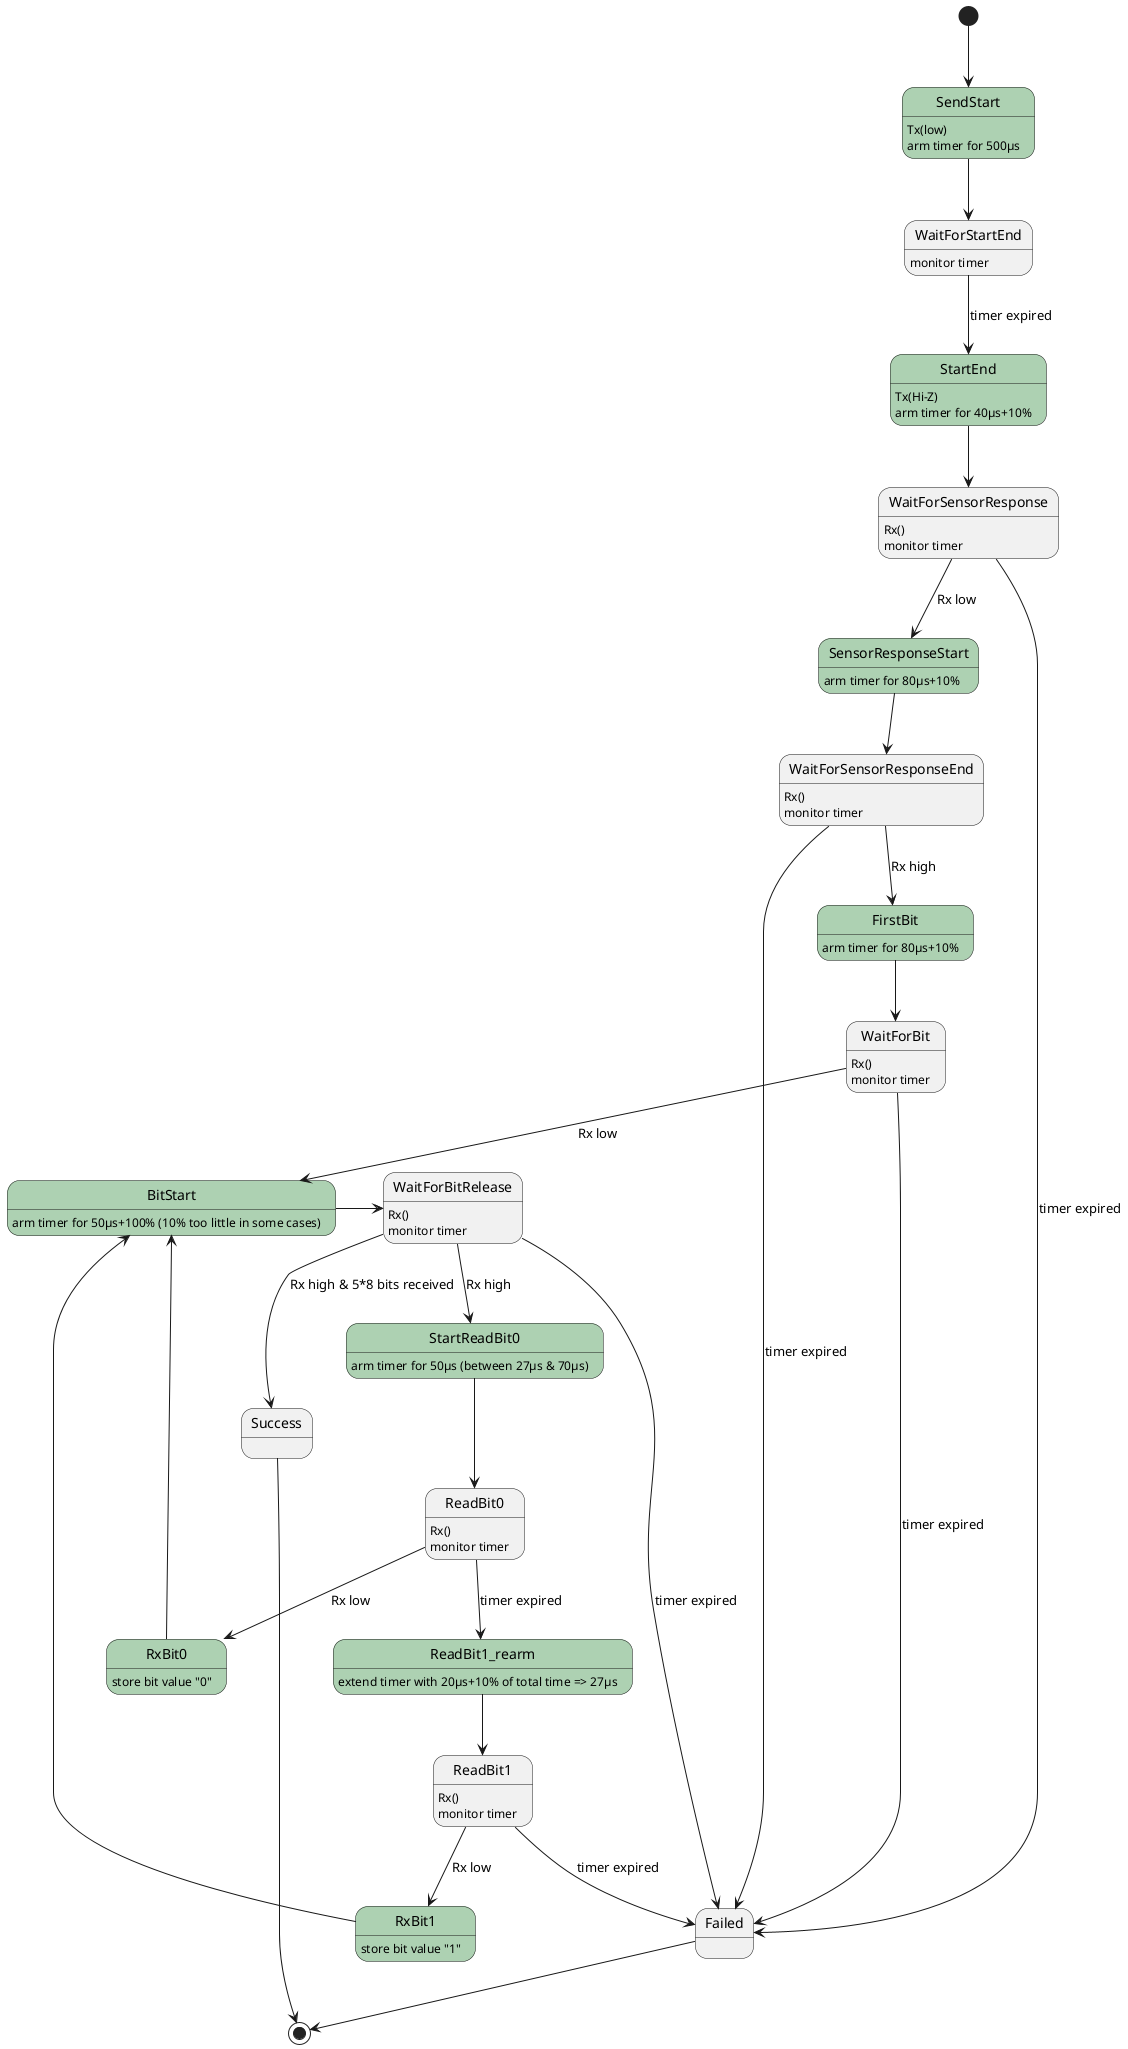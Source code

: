 @startuml

skinparam stateBackgroundColor<<Once>> #ADD1B2

[*] --> SendStart

state SendStart <<Once>>
SendStart : Tx(low)
SendStart : arm timer for 500µs

SendStart --> WaitForStartEnd

WaitForStartEnd : monitor timer

WaitForStartEnd --> StartEnd : timer expired

state StartEnd <<once>>
StartEnd : Tx(Hi-Z)
StartEnd : arm timer for 40µs+10%
StartEnd --> WaitForSensorResponse

WaitForSensorResponse : Rx()
WaitForSensorResponse : monitor timer
WaitForSensorResponse --> Failed : timer expired
WaitForSensorResponse --> SensorResponseStart : Rx low

state SensorResponseStart <<Once>>
SensorResponseStart : arm timer for 80µs+10%
SensorResponseStart --> WaitForSensorResponseEnd

WaitForSensorResponseEnd : Rx()
WaitForSensorResponseEnd : monitor timer
WaitForSensorResponseEnd --> Failed : timer expired
WaitForSensorResponseEnd --> FirstBit : Rx high

state FirstBit <<Once>>
FirstBit : arm timer for 80µs+10%
FirstBit --> WaitForBit

WaitForBit : Rx()
WaitForBit : monitor timer
WaitForBit --> Failed : timer expired
WaitForBit --> BitStart : Rx low

state BitStart <<Once>>
BitStart : arm timer for 50µs+100% (10% too little in some cases)
BitStart -> WaitForBitRelease

WaitForBitRelease : Rx()
WaitForBitRelease : monitor timer
WaitForBitRelease --> Failed : timer expired
WaitForBitRelease --> StartReadBit0 : Rx high
WaitForBitRelease --> Success : Rx high & 5*8 bits received

state StartReadBit0 <<Once>>
StartReadBit0 : arm timer for 50µs (between 27µs & 70µs)
StartReadBit0 --> ReadBit0

ReadBit0 : Rx()
ReadBit0 : monitor timer
ReadBit0 --> RxBit0 : Rx low
ReadBit0 --> ReadBit1_rearm : timer expired

state ReadBit1_rearm <<Once>>
ReadBit1_rearm : extend timer with 20µs+10% of total time => 27µs
ReadBit1_rearm --> ReadBit1

ReadBit1 : Rx()
ReadBit1 : monitor timer
ReadBit1 --> RxBit1 : Rx low
ReadBit1 --> Failed : timer expired

state RxBit0 <<Once>>
RxBit0 : store bit value "0"
RxBit0 --> BitStart

state RxBit1 <<Once>>
RxBit1 : store bit value "1"
RxBit1 --> BitStart

Success --> [*]
Failed --> [*]

@enduml
